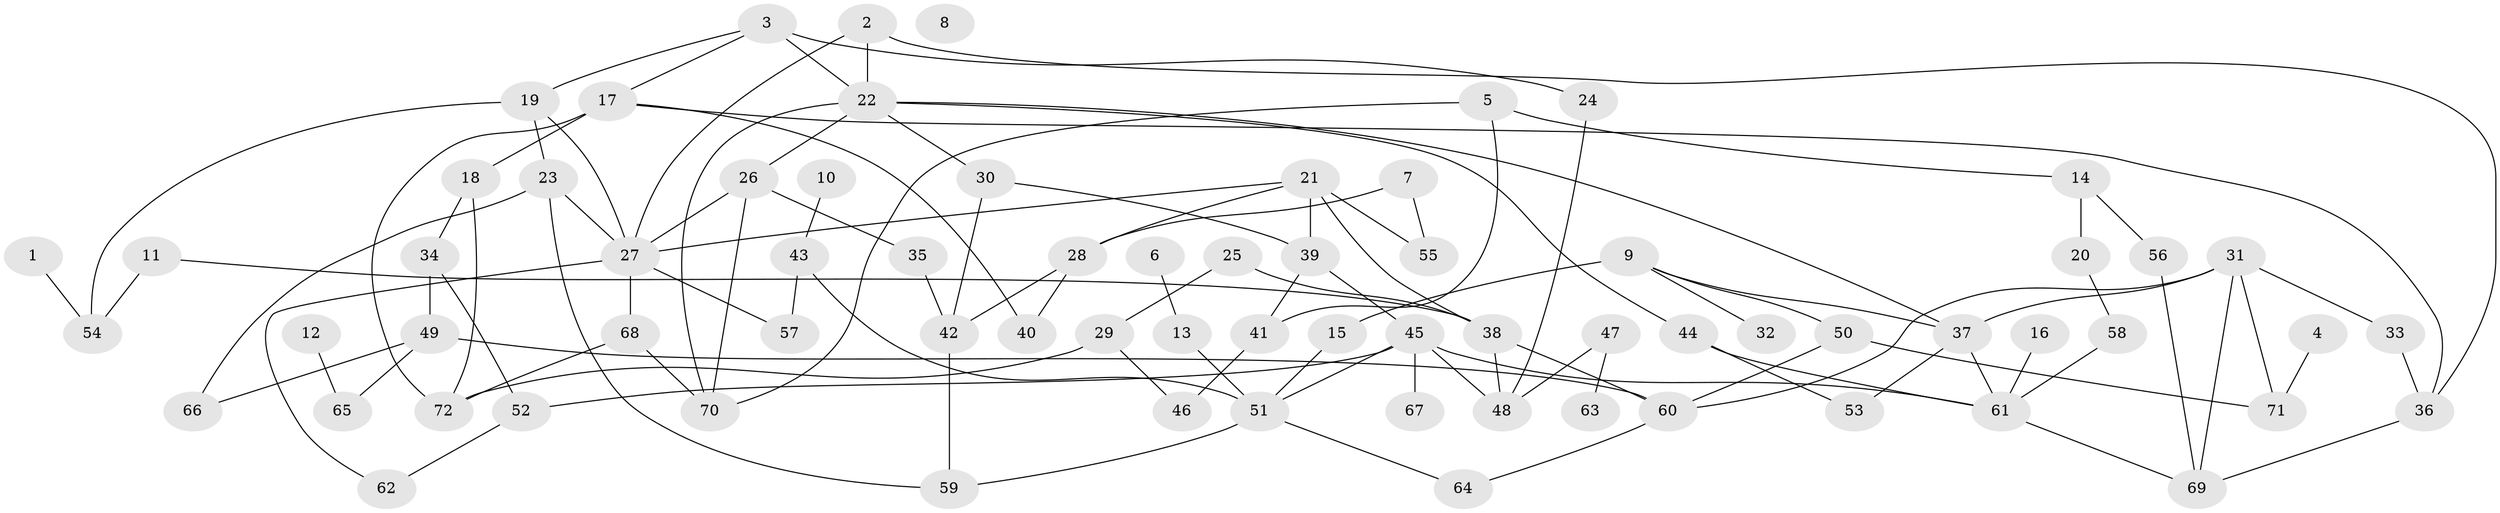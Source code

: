 // Generated by graph-tools (version 1.1) at 2025/39/03/09/25 04:39:39]
// undirected, 72 vertices, 109 edges
graph export_dot {
graph [start="1"]
  node [color=gray90,style=filled];
  1;
  2;
  3;
  4;
  5;
  6;
  7;
  8;
  9;
  10;
  11;
  12;
  13;
  14;
  15;
  16;
  17;
  18;
  19;
  20;
  21;
  22;
  23;
  24;
  25;
  26;
  27;
  28;
  29;
  30;
  31;
  32;
  33;
  34;
  35;
  36;
  37;
  38;
  39;
  40;
  41;
  42;
  43;
  44;
  45;
  46;
  47;
  48;
  49;
  50;
  51;
  52;
  53;
  54;
  55;
  56;
  57;
  58;
  59;
  60;
  61;
  62;
  63;
  64;
  65;
  66;
  67;
  68;
  69;
  70;
  71;
  72;
  1 -- 54;
  2 -- 22;
  2 -- 27;
  2 -- 36;
  3 -- 17;
  3 -- 19;
  3 -- 22;
  3 -- 24;
  4 -- 71;
  5 -- 14;
  5 -- 41;
  5 -- 70;
  6 -- 13;
  7 -- 28;
  7 -- 55;
  9 -- 15;
  9 -- 32;
  9 -- 37;
  9 -- 50;
  10 -- 43;
  11 -- 38;
  11 -- 54;
  12 -- 65;
  13 -- 51;
  14 -- 20;
  14 -- 56;
  15 -- 51;
  16 -- 61;
  17 -- 18;
  17 -- 36;
  17 -- 40;
  17 -- 72;
  18 -- 34;
  18 -- 72;
  19 -- 23;
  19 -- 27;
  19 -- 54;
  20 -- 58;
  21 -- 27;
  21 -- 28;
  21 -- 38;
  21 -- 39;
  21 -- 55;
  22 -- 26;
  22 -- 30;
  22 -- 37;
  22 -- 44;
  22 -- 70;
  23 -- 27;
  23 -- 59;
  23 -- 66;
  24 -- 48;
  25 -- 29;
  25 -- 38;
  26 -- 27;
  26 -- 35;
  26 -- 70;
  27 -- 57;
  27 -- 62;
  27 -- 68;
  28 -- 40;
  28 -- 42;
  29 -- 46;
  29 -- 72;
  30 -- 39;
  30 -- 42;
  31 -- 33;
  31 -- 37;
  31 -- 60;
  31 -- 69;
  31 -- 71;
  33 -- 36;
  34 -- 49;
  34 -- 52;
  35 -- 42;
  36 -- 69;
  37 -- 53;
  37 -- 61;
  38 -- 48;
  38 -- 60;
  39 -- 41;
  39 -- 45;
  41 -- 46;
  42 -- 59;
  43 -- 51;
  43 -- 57;
  44 -- 53;
  44 -- 61;
  45 -- 48;
  45 -- 51;
  45 -- 52;
  45 -- 61;
  45 -- 67;
  47 -- 48;
  47 -- 63;
  49 -- 60;
  49 -- 65;
  49 -- 66;
  50 -- 60;
  50 -- 71;
  51 -- 59;
  51 -- 64;
  52 -- 62;
  56 -- 69;
  58 -- 61;
  60 -- 64;
  61 -- 69;
  68 -- 70;
  68 -- 72;
}
